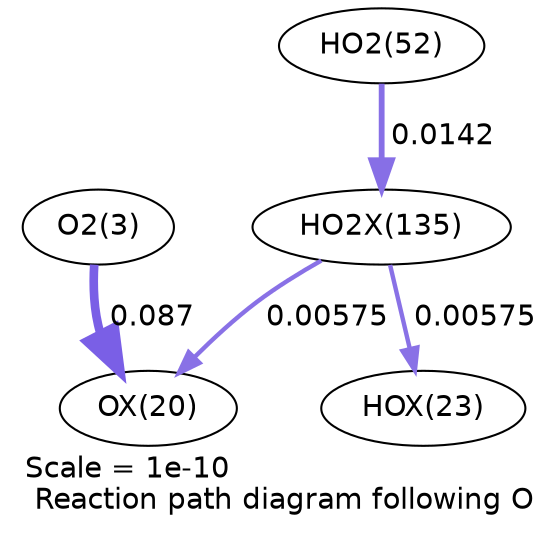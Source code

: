 digraph reaction_paths {
center=1;
s5 -> s35[fontname="Helvetica", penwidth=4.16, arrowsize=2.08, color="0.7, 0.587, 0.9"
, label=" 0.087"];
s50 -> s35[fontname="Helvetica", penwidth=2.11, arrowsize=1.05, color="0.7, 0.506, 0.9"
, label=" 0.00575"];
s50 -> s38[fontname="Helvetica", penwidth=2.11, arrowsize=1.05, color="0.7, 0.506, 0.9"
, label=" 0.00575"];
s23 -> s50[fontname="Helvetica", penwidth=2.79, arrowsize=1.39, color="0.7, 0.514, 0.9"
, label=" 0.0142"];
s5 [ fontname="Helvetica", label="O2(3)"];
s23 [ fontname="Helvetica", label="HO2(52)"];
s35 [ fontname="Helvetica", label="OX(20)"];
s38 [ fontname="Helvetica", label="HOX(23)"];
s50 [ fontname="Helvetica", label="HO2X(135)"];
 label = "Scale = 1e-10\l Reaction path diagram following O";
 fontname = "Helvetica";
}
